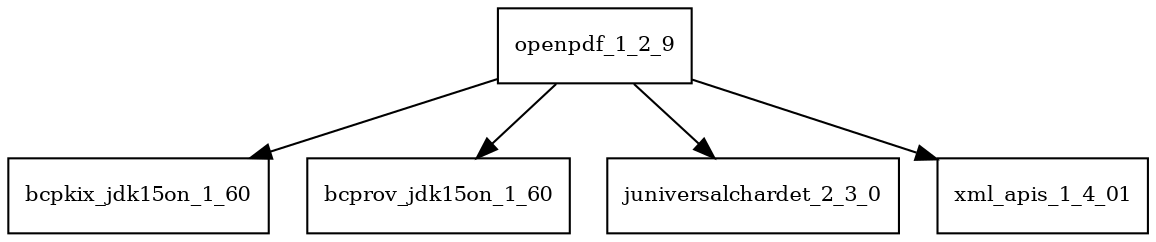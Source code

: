 digraph openpdf_1_2_9_dependencies {
  node [shape = box, fontsize=10.0];
  openpdf_1_2_9 -> bcpkix_jdk15on_1_60;
  openpdf_1_2_9 -> bcprov_jdk15on_1_60;
  openpdf_1_2_9 -> juniversalchardet_2_3_0;
  openpdf_1_2_9 -> xml_apis_1_4_01;
}

